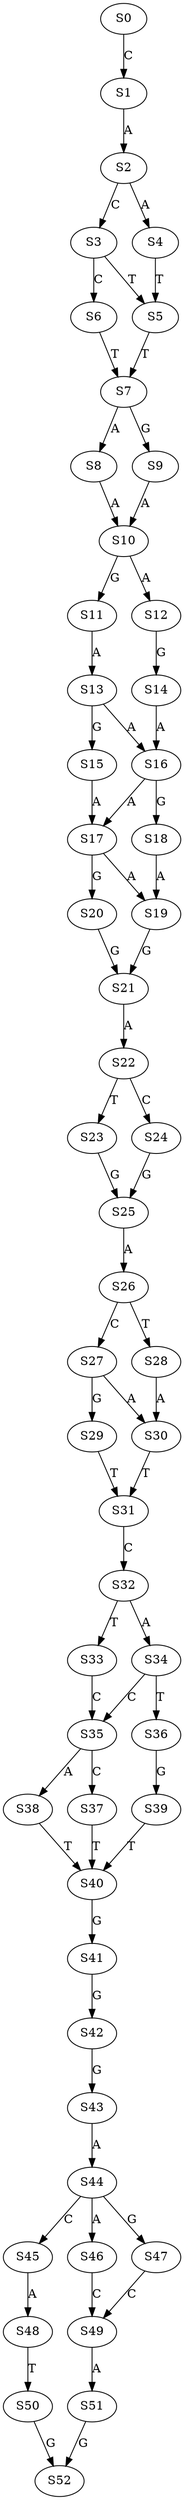 strict digraph  {
	S0 -> S1 [ label = C ];
	S1 -> S2 [ label = A ];
	S2 -> S3 [ label = C ];
	S2 -> S4 [ label = A ];
	S3 -> S5 [ label = T ];
	S3 -> S6 [ label = C ];
	S4 -> S5 [ label = T ];
	S5 -> S7 [ label = T ];
	S6 -> S7 [ label = T ];
	S7 -> S8 [ label = A ];
	S7 -> S9 [ label = G ];
	S8 -> S10 [ label = A ];
	S9 -> S10 [ label = A ];
	S10 -> S11 [ label = G ];
	S10 -> S12 [ label = A ];
	S11 -> S13 [ label = A ];
	S12 -> S14 [ label = G ];
	S13 -> S15 [ label = G ];
	S13 -> S16 [ label = A ];
	S14 -> S16 [ label = A ];
	S15 -> S17 [ label = A ];
	S16 -> S18 [ label = G ];
	S16 -> S17 [ label = A ];
	S17 -> S19 [ label = A ];
	S17 -> S20 [ label = G ];
	S18 -> S19 [ label = A ];
	S19 -> S21 [ label = G ];
	S20 -> S21 [ label = G ];
	S21 -> S22 [ label = A ];
	S22 -> S23 [ label = T ];
	S22 -> S24 [ label = C ];
	S23 -> S25 [ label = G ];
	S24 -> S25 [ label = G ];
	S25 -> S26 [ label = A ];
	S26 -> S27 [ label = C ];
	S26 -> S28 [ label = T ];
	S27 -> S29 [ label = G ];
	S27 -> S30 [ label = A ];
	S28 -> S30 [ label = A ];
	S29 -> S31 [ label = T ];
	S30 -> S31 [ label = T ];
	S31 -> S32 [ label = C ];
	S32 -> S33 [ label = T ];
	S32 -> S34 [ label = A ];
	S33 -> S35 [ label = C ];
	S34 -> S36 [ label = T ];
	S34 -> S35 [ label = C ];
	S35 -> S37 [ label = C ];
	S35 -> S38 [ label = A ];
	S36 -> S39 [ label = G ];
	S37 -> S40 [ label = T ];
	S38 -> S40 [ label = T ];
	S39 -> S40 [ label = T ];
	S40 -> S41 [ label = G ];
	S41 -> S42 [ label = G ];
	S42 -> S43 [ label = G ];
	S43 -> S44 [ label = A ];
	S44 -> S45 [ label = C ];
	S44 -> S46 [ label = A ];
	S44 -> S47 [ label = G ];
	S45 -> S48 [ label = A ];
	S46 -> S49 [ label = C ];
	S47 -> S49 [ label = C ];
	S48 -> S50 [ label = T ];
	S49 -> S51 [ label = A ];
	S50 -> S52 [ label = G ];
	S51 -> S52 [ label = G ];
}
